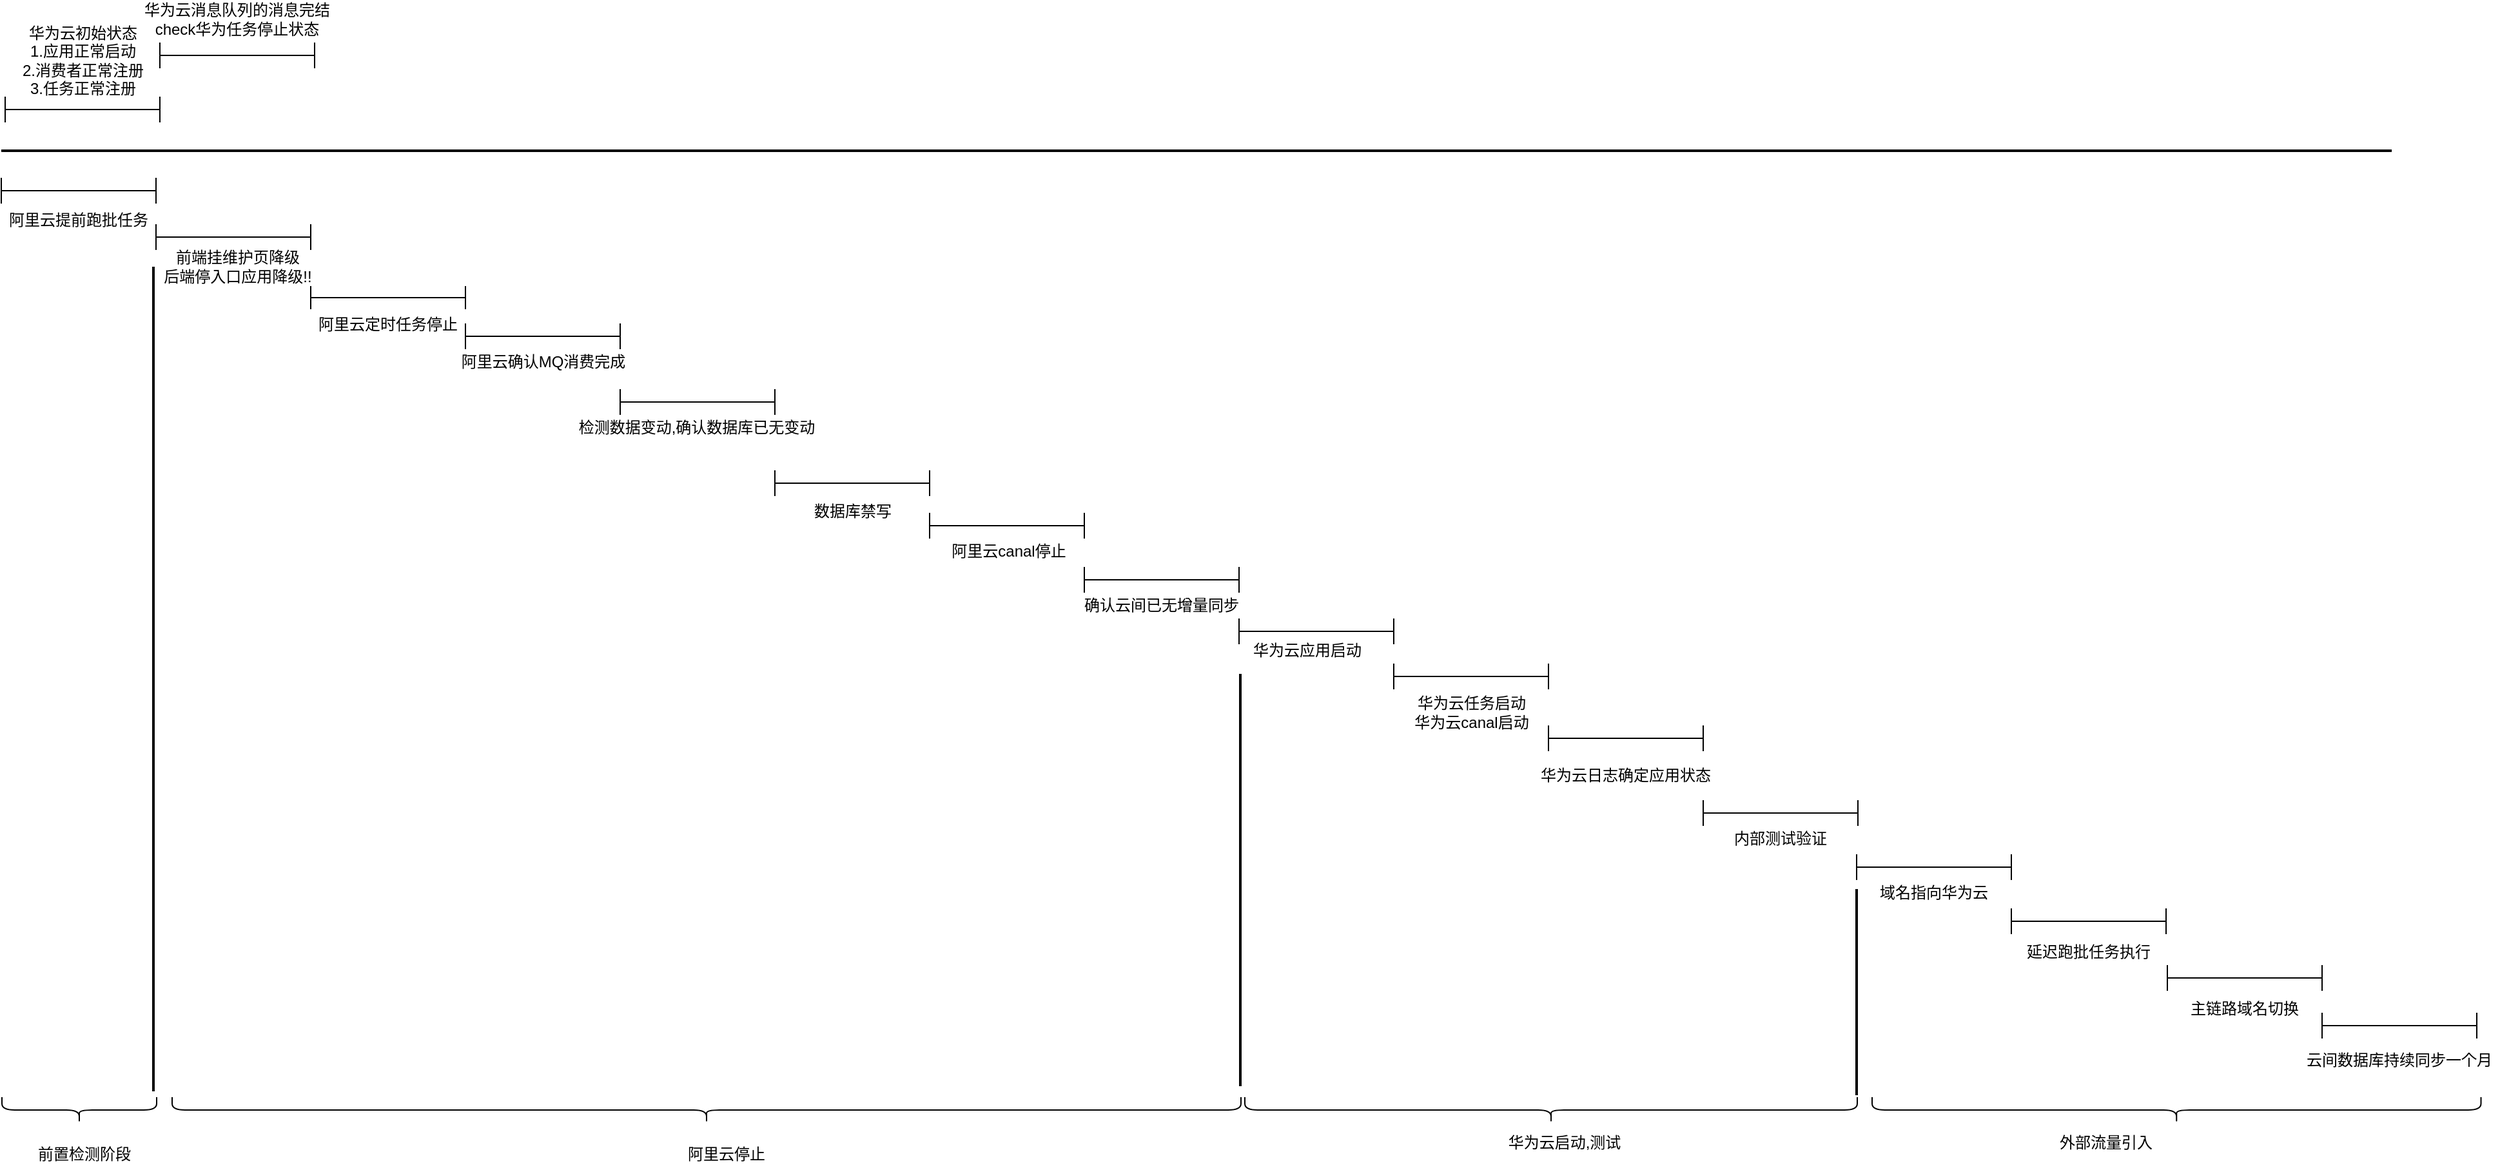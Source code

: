 <mxfile version="14.1.8" type="github">
  <diagram id="rvpRbDeUgA8YePQZKAHE" name="第 1 页">
    <mxGraphModel dx="2117" dy="950" grid="0" gridSize="10" guides="1" tooltips="1" connect="1" arrows="1" fold="1" page="1" pageScale="1" pageWidth="827" pageHeight="1169" math="0" shadow="0">
      <root>
        <mxCell id="0" />
        <mxCell id="1" parent="0" />
        <mxCell id="-D_Cvpl0m4vMDCp08sZc-34" value="华为云应用启动" style="text;html=1;strokeColor=none;fillColor=none;align=center;verticalAlign=middle;whiteSpace=wrap;rounded=0;" vertex="1" parent="1">
          <mxGeometry x="1016" y="1233" width="106" height="20" as="geometry" />
        </mxCell>
        <mxCell id="-D_Cvpl0m4vMDCp08sZc-35" value="华为云任务启动&lt;br&gt;华为云canal启动" style="text;html=1;strokeColor=none;fillColor=none;align=center;verticalAlign=middle;whiteSpace=wrap;rounded=0;" vertex="1" parent="1">
          <mxGeometry x="1140.5" y="1281" width="111" height="20" as="geometry" />
        </mxCell>
        <mxCell id="-D_Cvpl0m4vMDCp08sZc-36" value="华为云日志确定应用状态" style="text;html=1;strokeColor=none;fillColor=none;align=center;verticalAlign=middle;whiteSpace=wrap;rounded=0;" vertex="1" parent="1">
          <mxGeometry x="1244" y="1330" width="144" height="20" as="geometry" />
        </mxCell>
        <mxCell id="-D_Cvpl0m4vMDCp08sZc-56" value="" style="line;strokeWidth=2;html=1;fillColor=#A8DADC;" vertex="1" parent="1">
          <mxGeometry x="56" y="850" width="1854" height="10" as="geometry" />
        </mxCell>
        <mxCell id="-D_Cvpl0m4vMDCp08sZc-57" value="" style="shape=crossbar;whiteSpace=wrap;html=1;rounded=1;fillColor=#A8DADC;" vertex="1" parent="1">
          <mxGeometry x="179" y="771" width="120" height="20" as="geometry" />
        </mxCell>
        <mxCell id="-D_Cvpl0m4vMDCp08sZc-66" value="" style="shape=crossbar;whiteSpace=wrap;html=1;rounded=1;fillColor=#A8DADC;" vertex="1" parent="1">
          <mxGeometry x="296" y="960" width="120" height="18" as="geometry" />
        </mxCell>
        <mxCell id="-D_Cvpl0m4vMDCp08sZc-67" value="阿里云定时任务停止" style="text;html=1;strokeColor=none;fillColor=none;align=center;verticalAlign=middle;whiteSpace=wrap;rounded=0;" vertex="1" parent="1">
          <mxGeometry x="300" y="980" width="112" height="20" as="geometry" />
        </mxCell>
        <mxCell id="-D_Cvpl0m4vMDCp08sZc-70" value="" style="shape=crossbar;whiteSpace=wrap;html=1;rounded=1;fillColor=#A8DADC;" vertex="1" parent="1">
          <mxGeometry x="416" y="989" width="120" height="20" as="geometry" />
        </mxCell>
        <mxCell id="-D_Cvpl0m4vMDCp08sZc-71" value="阿里云确认MQ消费完成" style="text;html=1;strokeColor=none;fillColor=none;align=center;verticalAlign=middle;whiteSpace=wrap;rounded=0;" vertex="1" parent="1">
          <mxGeometry x="409.5" y="1009" width="133" height="20" as="geometry" />
        </mxCell>
        <mxCell id="-D_Cvpl0m4vMDCp08sZc-75" value="华为云初始状态&lt;br&gt;1.应用正常启动&lt;br&gt;2.消费者正常注册&lt;br&gt;3.任务正常注册" style="text;html=1;strokeColor=none;fillColor=none;align=center;verticalAlign=middle;whiteSpace=wrap;rounded=0;" vertex="1" parent="1">
          <mxGeometry x="56.5" y="775" width="125" height="20" as="geometry" />
        </mxCell>
        <mxCell id="-D_Cvpl0m4vMDCp08sZc-76" value="" style="shape=crossbar;whiteSpace=wrap;html=1;rounded=1;fillColor=#A8DADC;" vertex="1" parent="1">
          <mxGeometry x="656" y="1103" width="120" height="20" as="geometry" />
        </mxCell>
        <mxCell id="-D_Cvpl0m4vMDCp08sZc-78" value="" style="shape=crossbar;whiteSpace=wrap;html=1;rounded=1;fillColor=#A8DADC;" vertex="1" parent="1">
          <mxGeometry x="59" y="813" width="120" height="20" as="geometry" />
        </mxCell>
        <mxCell id="-D_Cvpl0m4vMDCp08sZc-79" value="华为云消息队列的消息完结&lt;br&gt;check华为任务停止状态" style="text;html=1;strokeColor=none;fillColor=none;align=center;verticalAlign=middle;whiteSpace=wrap;rounded=0;" vertex="1" parent="1">
          <mxGeometry x="105" y="743" width="268" height="20" as="geometry" />
        </mxCell>
        <mxCell id="-D_Cvpl0m4vMDCp08sZc-80" value="" style="shape=crossbar;whiteSpace=wrap;html=1;rounded=1;fillColor=#A8DADC;" vertex="1" parent="1">
          <mxGeometry x="1136" y="1253" width="120" height="20" as="geometry" />
        </mxCell>
        <mxCell id="-D_Cvpl0m4vMDCp08sZc-81" value="" style="shape=crossbar;whiteSpace=wrap;html=1;rounded=1;fillColor=#A8DADC;" vertex="1" parent="1">
          <mxGeometry x="1256" y="1301" width="120" height="20" as="geometry" />
        </mxCell>
        <mxCell id="-D_Cvpl0m4vMDCp08sZc-82" value="" style="shape=crossbar;whiteSpace=wrap;html=1;rounded=1;fillColor=#A8DADC;" vertex="1" parent="1">
          <mxGeometry x="1016" y="1218" width="120" height="20" as="geometry" />
        </mxCell>
        <mxCell id="-D_Cvpl0m4vMDCp08sZc-83" value="阿里云canal停止" style="text;html=1;strokeColor=none;fillColor=none;align=center;verticalAlign=middle;whiteSpace=wrap;rounded=0;" vertex="1" parent="1">
          <mxGeometry x="788" y="1156" width="99" height="20" as="geometry" />
        </mxCell>
        <mxCell id="-D_Cvpl0m4vMDCp08sZc-84" value="" style="shape=crossbar;whiteSpace=wrap;html=1;rounded=1;fillColor=#A8DADC;" vertex="1" parent="1">
          <mxGeometry x="56" y="876" width="120" height="20" as="geometry" />
        </mxCell>
        <mxCell id="-D_Cvpl0m4vMDCp08sZc-85" value="阿里云提前跑批任务" style="text;html=1;strokeColor=none;fillColor=none;align=center;verticalAlign=middle;whiteSpace=wrap;rounded=0;" vertex="1" parent="1">
          <mxGeometry x="60" y="899" width="112" height="20" as="geometry" />
        </mxCell>
        <mxCell id="-D_Cvpl0m4vMDCp08sZc-86" value="" style="shape=crossbar;whiteSpace=wrap;html=1;rounded=1;fillColor=#A8DADC;" vertex="1" parent="1">
          <mxGeometry x="176" y="912" width="120" height="20" as="geometry" />
        </mxCell>
        <mxCell id="-D_Cvpl0m4vMDCp08sZc-87" value="前端挂维护页降级&lt;br&gt;后端停入口应用降级!!" style="text;html=1;strokeColor=none;fillColor=none;align=center;verticalAlign=middle;whiteSpace=wrap;rounded=0;" vertex="1" parent="1">
          <mxGeometry x="176" y="935" width="127" height="20" as="geometry" />
        </mxCell>
        <mxCell id="-D_Cvpl0m4vMDCp08sZc-88" value="" style="shape=crossbar;whiteSpace=wrap;html=1;rounded=1;fillColor=#A8DADC;" vertex="1" parent="1">
          <mxGeometry x="776" y="1136" width="120" height="20" as="geometry" />
        </mxCell>
        <mxCell id="-D_Cvpl0m4vMDCp08sZc-89" value="数据库禁写" style="text;html=1;strokeColor=none;fillColor=none;align=center;verticalAlign=middle;whiteSpace=wrap;rounded=0;" vertex="1" parent="1">
          <mxGeometry x="666.5" y="1125" width="99" height="20" as="geometry" />
        </mxCell>
        <mxCell id="-D_Cvpl0m4vMDCp08sZc-91" value="" style="shape=crossbar;whiteSpace=wrap;html=1;rounded=1;fillColor=#A8DADC;" vertex="1" parent="1">
          <mxGeometry x="536" y="1040" width="120" height="20" as="geometry" />
        </mxCell>
        <mxCell id="-D_Cvpl0m4vMDCp08sZc-92" value="检测数据变动,确认数据库已无变动" style="text;html=1;strokeColor=none;fillColor=none;align=center;verticalAlign=middle;whiteSpace=wrap;rounded=0;" vertex="1" parent="1">
          <mxGeometry x="502.37" y="1060" width="187.25" height="20" as="geometry" />
        </mxCell>
        <mxCell id="-D_Cvpl0m4vMDCp08sZc-93" value="" style="shape=crossbar;whiteSpace=wrap;html=1;rounded=1;fillColor=#A8DADC;" vertex="1" parent="1">
          <mxGeometry x="896" y="1178" width="120" height="20" as="geometry" />
        </mxCell>
        <mxCell id="-D_Cvpl0m4vMDCp08sZc-94" value="确认云间已无增量同步" style="text;html=1;strokeColor=none;fillColor=none;align=center;verticalAlign=middle;whiteSpace=wrap;rounded=0;" vertex="1" parent="1">
          <mxGeometry x="887" y="1198" width="138" height="20" as="geometry" />
        </mxCell>
        <mxCell id="-D_Cvpl0m4vMDCp08sZc-95" value="内部测试验证" style="text;html=1;strokeColor=none;fillColor=none;align=center;verticalAlign=middle;whiteSpace=wrap;rounded=0;" vertex="1" parent="1">
          <mxGeometry x="1364" y="1379" width="144" height="20" as="geometry" />
        </mxCell>
        <mxCell id="-D_Cvpl0m4vMDCp08sZc-96" value="" style="shape=crossbar;whiteSpace=wrap;html=1;rounded=1;fillColor=#A8DADC;" vertex="1" parent="1">
          <mxGeometry x="1376" y="1359" width="120" height="20" as="geometry" />
        </mxCell>
        <mxCell id="-D_Cvpl0m4vMDCp08sZc-97" value="域名指向华为云" style="text;html=1;strokeColor=none;fillColor=none;align=center;verticalAlign=middle;whiteSpace=wrap;rounded=0;" vertex="1" parent="1">
          <mxGeometry x="1483" y="1421" width="144" height="20" as="geometry" />
        </mxCell>
        <mxCell id="-D_Cvpl0m4vMDCp08sZc-98" value="" style="shape=crossbar;whiteSpace=wrap;html=1;rounded=1;fillColor=#A8DADC;" vertex="1" parent="1">
          <mxGeometry x="1495" y="1401" width="120" height="20" as="geometry" />
        </mxCell>
        <mxCell id="-D_Cvpl0m4vMDCp08sZc-99" value="" style="shape=crossbar;whiteSpace=wrap;html=1;rounded=1;fillColor=#A8DADC;" vertex="1" parent="1">
          <mxGeometry x="1615" y="1443" width="120" height="20" as="geometry" />
        </mxCell>
        <mxCell id="-D_Cvpl0m4vMDCp08sZc-100" value="延迟跑批任务执行" style="text;html=1;strokeColor=none;fillColor=none;align=center;verticalAlign=middle;whiteSpace=wrap;rounded=0;" vertex="1" parent="1">
          <mxGeometry x="1603" y="1467" width="144" height="20" as="geometry" />
        </mxCell>
        <mxCell id="-D_Cvpl0m4vMDCp08sZc-101" value="" style="shape=crossbar;whiteSpace=wrap;html=1;rounded=1;fillColor=#A8DADC;" vertex="1" parent="1">
          <mxGeometry x="1736" y="1487" width="120" height="20" as="geometry" />
        </mxCell>
        <mxCell id="-D_Cvpl0m4vMDCp08sZc-102" value="主链路域名切换" style="text;html=1;strokeColor=none;fillColor=none;align=center;verticalAlign=middle;whiteSpace=wrap;rounded=0;" vertex="1" parent="1">
          <mxGeometry x="1724" y="1511" width="144" height="20" as="geometry" />
        </mxCell>
        <mxCell id="-D_Cvpl0m4vMDCp08sZc-104" value="" style="shape=curlyBracket;whiteSpace=wrap;html=1;rounded=1;fillColor=#A8DADC;rotation=-90;" vertex="1" parent="1">
          <mxGeometry x="106.5" y="1539.5" width="20" height="120" as="geometry" />
        </mxCell>
        <mxCell id="-D_Cvpl0m4vMDCp08sZc-105" value="" style="shape=curlyBracket;whiteSpace=wrap;html=1;rounded=1;fillColor=#A8DADC;rotation=-90;" vertex="1" parent="1">
          <mxGeometry x="593" y="1185" width="20" height="829" as="geometry" />
        </mxCell>
        <mxCell id="-D_Cvpl0m4vMDCp08sZc-106" value="前置检测阶段" style="text;html=1;strokeColor=none;fillColor=none;align=center;verticalAlign=middle;whiteSpace=wrap;rounded=0;" vertex="1" parent="1">
          <mxGeometry x="71.5" y="1623.5" width="97" height="20" as="geometry" />
        </mxCell>
        <mxCell id="-D_Cvpl0m4vMDCp08sZc-107" value="阿里云停止" style="text;html=1;strokeColor=none;fillColor=none;align=center;verticalAlign=middle;whiteSpace=wrap;rounded=0;" vertex="1" parent="1">
          <mxGeometry x="569.5" y="1623.5" width="97" height="20" as="geometry" />
        </mxCell>
        <mxCell id="-D_Cvpl0m4vMDCp08sZc-108" value="" style="shape=curlyBracket;whiteSpace=wrap;html=1;rounded=1;fillColor=#A8DADC;rotation=-90;" vertex="1" parent="1">
          <mxGeometry x="1248" y="1362" width="20" height="475" as="geometry" />
        </mxCell>
        <mxCell id="-D_Cvpl0m4vMDCp08sZc-109" value="华为云启动,测试" style="text;html=1;strokeColor=none;fillColor=none;align=center;verticalAlign=middle;whiteSpace=wrap;rounded=0;" vertex="1" parent="1">
          <mxGeometry x="1219.5" y="1615" width="97" height="20" as="geometry" />
        </mxCell>
        <mxCell id="-D_Cvpl0m4vMDCp08sZc-110" value="" style="shape=curlyBracket;whiteSpace=wrap;html=1;rounded=1;fillColor=#A8DADC;rotation=-90;" vertex="1" parent="1">
          <mxGeometry x="1733.13" y="1363.37" width="20" height="472.25" as="geometry" />
        </mxCell>
        <mxCell id="-D_Cvpl0m4vMDCp08sZc-111" value="外部流量引入" style="text;html=1;strokeColor=none;fillColor=none;align=center;verticalAlign=middle;whiteSpace=wrap;rounded=0;" vertex="1" parent="1">
          <mxGeometry x="1639.5" y="1615" width="97" height="20" as="geometry" />
        </mxCell>
        <mxCell id="-D_Cvpl0m4vMDCp08sZc-112" value="" style="line;strokeWidth=2;direction=south;html=1;fillColor=#A8DADC;" vertex="1" parent="1">
          <mxGeometry x="169" y="945" width="10" height="640" as="geometry" />
        </mxCell>
        <mxCell id="-D_Cvpl0m4vMDCp08sZc-113" value="" style="line;strokeWidth=2;direction=south;html=1;fillColor=#A8DADC;" vertex="1" parent="1">
          <mxGeometry x="1012" y="1261" width="10" height="320" as="geometry" />
        </mxCell>
        <mxCell id="-D_Cvpl0m4vMDCp08sZc-114" value="" style="line;strokeWidth=2;direction=south;html=1;fillColor=#A8DADC;" vertex="1" parent="1">
          <mxGeometry x="1490" y="1428" width="10" height="160" as="geometry" />
        </mxCell>
        <mxCell id="-D_Cvpl0m4vMDCp08sZc-115" value="" style="shape=crossbar;whiteSpace=wrap;html=1;rounded=1;fillColor=#A8DADC;" vertex="1" parent="1">
          <mxGeometry x="1856" y="1524" width="120" height="20" as="geometry" />
        </mxCell>
        <mxCell id="-D_Cvpl0m4vMDCp08sZc-116" value="云间数据库持续同步一个月" style="text;html=1;strokeColor=none;fillColor=none;align=center;verticalAlign=middle;whiteSpace=wrap;rounded=0;" vertex="1" parent="1">
          <mxGeometry x="1839" y="1551" width="154" height="20" as="geometry" />
        </mxCell>
      </root>
    </mxGraphModel>
  </diagram>
</mxfile>
